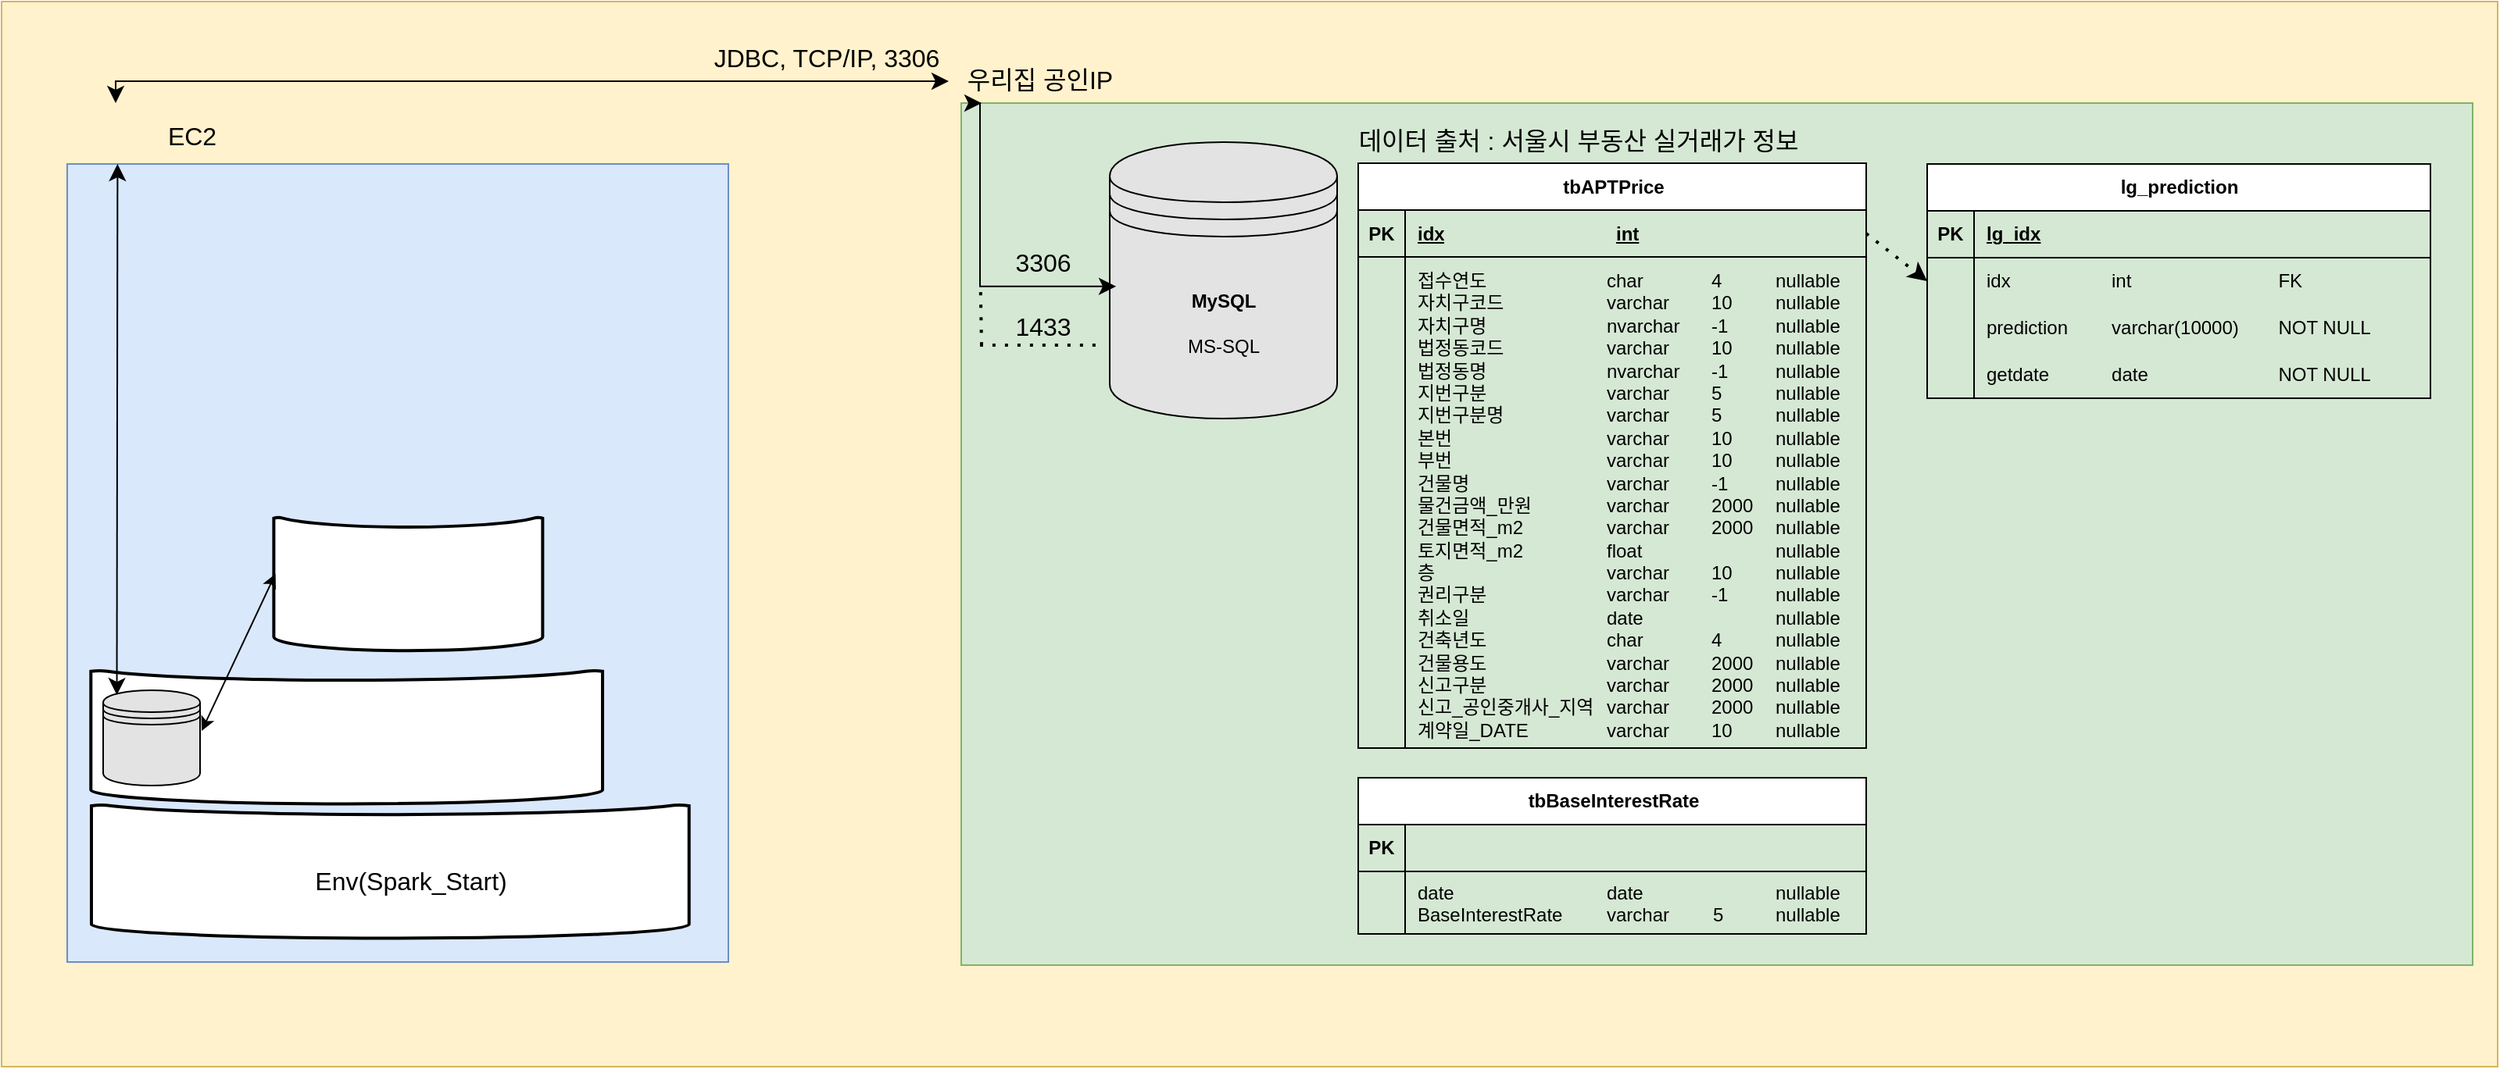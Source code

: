 <mxfile version="25.0.2">
  <diagram name="페이지-1" id="0E0EU_h27rN9m9zoZuoG">
    <mxGraphModel dx="1292" dy="474" grid="0" gridSize="10" guides="1" tooltips="1" connect="1" arrows="1" fold="1" page="1" pageScale="1" pageWidth="600" pageHeight="500" math="0" shadow="0">
      <root>
        <mxCell id="0" />
        <mxCell id="1" parent="0" />
        <mxCell id="GD3UsAukQaobFDR_y-XY-1" value="" style="rounded=0;whiteSpace=wrap;html=1;fillColor=#fff2cc;strokeColor=#d6b656;" vertex="1" parent="1">
          <mxGeometry x="114" y="636" width="1597" height="682" as="geometry" />
        </mxCell>
        <mxCell id="aYKyHcUV-Q8kfOOBF_49-55" value="" style="rounded=0;whiteSpace=wrap;html=1;fillColor=#dae8fc;strokeColor=#6c8ebf;" parent="1" vertex="1">
          <mxGeometry x="156" y="740" width="423" height="511" as="geometry" />
        </mxCell>
        <mxCell id="Z121IVzFjwenO3agNH5R-42" value="" style="strokeWidth=2;html=1;shape=mxgraph.flowchart.stored_data;whiteSpace=wrap;rotation=-90;" vertex="1" parent="1">
          <mxGeometry x="331.56" y="923" width="85.25" height="172" as="geometry" />
        </mxCell>
        <mxCell id="Z121IVzFjwenO3agNH5R-27" value="" style="strokeWidth=2;html=1;shape=mxgraph.flowchart.stored_data;whiteSpace=wrap;rotation=-90;" vertex="1" parent="1">
          <mxGeometry x="292.21" y="943.38" width="85.25" height="327.37" as="geometry" />
        </mxCell>
        <mxCell id="aYKyHcUV-Q8kfOOBF_49-118" value="" style="strokeWidth=2;html=1;shape=mxgraph.flowchart.stored_data;whiteSpace=wrap;rotation=-90;" parent="1" vertex="1">
          <mxGeometry x="320.05" y="1001.94" width="85.25" height="382.37" as="geometry" />
        </mxCell>
        <mxCell id="aYKyHcUV-Q8kfOOBF_49-59" value="" style="rounded=0;whiteSpace=wrap;html=1;fillColor=#d5e8d4;strokeColor=#82b366;" parent="1" vertex="1">
          <mxGeometry x="728" y="701" width="967" height="552" as="geometry" />
        </mxCell>
        <mxCell id="aYKyHcUV-Q8kfOOBF_49-41" value="tbAPTPrice" style="shape=table;startSize=30;container=1;collapsible=1;childLayout=tableLayout;fixedRows=1;rowLines=0;fontStyle=1;align=center;resizeLast=1;html=1;fillColor=default;" parent="1" vertex="1">
          <mxGeometry x="982" y="739.5" width="325" height="374.5" as="geometry" />
        </mxCell>
        <mxCell id="aYKyHcUV-Q8kfOOBF_49-42" value="" style="shape=tableRow;horizontal=0;startSize=0;swimlaneHead=0;swimlaneBody=0;fillColor=none;collapsible=0;dropTarget=0;points=[[0,0.5],[1,0.5]];portConstraint=eastwest;top=0;left=0;right=0;bottom=1;" parent="aYKyHcUV-Q8kfOOBF_49-41" vertex="1">
          <mxGeometry y="30" width="325" height="30" as="geometry" />
        </mxCell>
        <mxCell id="aYKyHcUV-Q8kfOOBF_49-43" value="PK" style="shape=partialRectangle;connectable=0;fillColor=none;top=0;left=0;bottom=0;right=0;fontStyle=1;overflow=hidden;whiteSpace=wrap;html=1;" parent="aYKyHcUV-Q8kfOOBF_49-42" vertex="1">
          <mxGeometry width="30" height="30" as="geometry">
            <mxRectangle width="30" height="30" as="alternateBounds" />
          </mxGeometry>
        </mxCell>
        <mxCell id="aYKyHcUV-Q8kfOOBF_49-44" value="idx" style="shape=partialRectangle;connectable=0;fillColor=none;top=0;left=0;bottom=0;right=0;align=left;spacingLeft=6;fontStyle=5;overflow=hidden;whiteSpace=wrap;html=1;" parent="aYKyHcUV-Q8kfOOBF_49-42" vertex="1">
          <mxGeometry x="30" width="295" height="30" as="geometry">
            <mxRectangle width="295" height="30" as="alternateBounds" />
          </mxGeometry>
        </mxCell>
        <mxCell id="aYKyHcUV-Q8kfOOBF_49-45" value="" style="shape=tableRow;horizontal=0;startSize=0;swimlaneHead=0;swimlaneBody=0;fillColor=none;collapsible=0;dropTarget=0;points=[[0,0.5],[1,0.5]];portConstraint=eastwest;top=0;left=0;right=0;bottom=0;" parent="aYKyHcUV-Q8kfOOBF_49-41" vertex="1">
          <mxGeometry y="60" width="325" height="30" as="geometry" />
        </mxCell>
        <mxCell id="aYKyHcUV-Q8kfOOBF_49-46" value="" style="shape=partialRectangle;connectable=0;fillColor=none;top=0;left=0;bottom=0;right=0;editable=1;overflow=hidden;whiteSpace=wrap;html=1;" parent="aYKyHcUV-Q8kfOOBF_49-45" vertex="1">
          <mxGeometry width="30" height="30" as="geometry">
            <mxRectangle width="30" height="30" as="alternateBounds" />
          </mxGeometry>
        </mxCell>
        <mxCell id="aYKyHcUV-Q8kfOOBF_49-47" value="" style="shape=partialRectangle;connectable=0;fillColor=none;top=0;left=0;bottom=0;right=0;align=left;spacingLeft=6;overflow=hidden;whiteSpace=wrap;html=1;" parent="aYKyHcUV-Q8kfOOBF_49-45" vertex="1">
          <mxGeometry x="30" width="295" height="30" as="geometry">
            <mxRectangle width="295" height="30" as="alternateBounds" />
          </mxGeometry>
        </mxCell>
        <mxCell id="aYKyHcUV-Q8kfOOBF_49-48" value="" style="shape=tableRow;horizontal=0;startSize=0;swimlaneHead=0;swimlaneBody=0;fillColor=none;collapsible=0;dropTarget=0;points=[[0,0.5],[1,0.5]];portConstraint=eastwest;top=0;left=0;right=0;bottom=0;" parent="aYKyHcUV-Q8kfOOBF_49-41" vertex="1">
          <mxGeometry y="90" width="325" height="30" as="geometry" />
        </mxCell>
        <mxCell id="aYKyHcUV-Q8kfOOBF_49-49" value="" style="shape=partialRectangle;connectable=0;fillColor=none;top=0;left=0;bottom=0;right=0;editable=1;overflow=hidden;whiteSpace=wrap;html=1;" parent="aYKyHcUV-Q8kfOOBF_49-48" vertex="1">
          <mxGeometry width="30" height="30" as="geometry">
            <mxRectangle width="30" height="30" as="alternateBounds" />
          </mxGeometry>
        </mxCell>
        <mxCell id="aYKyHcUV-Q8kfOOBF_49-50" value="" style="shape=partialRectangle;connectable=0;fillColor=none;top=0;left=0;bottom=0;right=0;align=left;spacingLeft=6;overflow=hidden;whiteSpace=wrap;html=1;" parent="aYKyHcUV-Q8kfOOBF_49-48" vertex="1">
          <mxGeometry x="30" width="295" height="30" as="geometry">
            <mxRectangle width="295" height="30" as="alternateBounds" />
          </mxGeometry>
        </mxCell>
        <mxCell id="aYKyHcUV-Q8kfOOBF_49-51" value="" style="shape=tableRow;horizontal=0;startSize=0;swimlaneHead=0;swimlaneBody=0;fillColor=none;collapsible=0;dropTarget=0;points=[[0,0.5],[1,0.5]];portConstraint=eastwest;top=0;left=0;right=0;bottom=0;" parent="aYKyHcUV-Q8kfOOBF_49-41" vertex="1">
          <mxGeometry y="120" width="325" height="254" as="geometry" />
        </mxCell>
        <mxCell id="aYKyHcUV-Q8kfOOBF_49-52" value="" style="shape=partialRectangle;connectable=0;fillColor=none;top=0;left=0;bottom=0;right=0;editable=1;overflow=hidden;whiteSpace=wrap;html=1;" parent="aYKyHcUV-Q8kfOOBF_49-51" vertex="1">
          <mxGeometry width="30" height="254" as="geometry">
            <mxRectangle width="30" height="254" as="alternateBounds" />
          </mxGeometry>
        </mxCell>
        <mxCell id="aYKyHcUV-Q8kfOOBF_49-53" value="" style="shape=partialRectangle;connectable=0;fillColor=none;top=0;left=0;bottom=0;right=0;align=left;spacingLeft=6;overflow=hidden;whiteSpace=wrap;html=1;" parent="aYKyHcUV-Q8kfOOBF_49-51" vertex="1">
          <mxGeometry x="30" width="295" height="254" as="geometry">
            <mxRectangle width="295" height="254" as="alternateBounds" />
          </mxGeometry>
        </mxCell>
        <mxCell id="aYKyHcUV-Q8kfOOBF_49-56" value="EC2" style="text;strokeColor=none;fillColor=none;html=1;align=center;verticalAlign=middle;whiteSpace=wrap;rounded=0;fontSize=16;" parent="1" vertex="1">
          <mxGeometry x="206" y="706.67" width="60" height="30" as="geometry" />
        </mxCell>
        <mxCell id="aYKyHcUV-Q8kfOOBF_49-57" value="우리집 공인IP" style="text;strokeColor=none;fillColor=none;html=1;align=center;verticalAlign=middle;whiteSpace=wrap;rounded=0;fontSize=16;" parent="1" vertex="1">
          <mxGeometry x="729" y="671" width="99" height="30" as="geometry" />
        </mxCell>
        <mxCell id="aYKyHcUV-Q8kfOOBF_49-58" value="&lt;b&gt;MySQL&lt;/b&gt;&lt;div&gt;&lt;br&gt;&lt;div&gt;MS-SQL&lt;/div&gt;&lt;/div&gt;" style="shape=datastore;whiteSpace=wrap;html=1;fillColor=#E3E3E3;" parent="1" vertex="1">
          <mxGeometry x="823" y="726" width="145.5" height="177" as="geometry" />
        </mxCell>
        <mxCell id="aYKyHcUV-Q8kfOOBF_49-60" value="" style="edgeStyle=elbowEdgeStyle;elbow=horizontal;endArrow=classic;startArrow=classic;html=1;curved=0;rounded=0;endSize=8;startSize=8;fontSize=12;entryX=1;entryY=1;entryDx=0;entryDy=0;" parent="1" target="aYKyHcUV-Q8kfOOBF_49-74" edge="1">
          <mxGeometry width="50" height="50" relative="1" as="geometry">
            <mxPoint x="187" y="701" as="sourcePoint" />
            <mxPoint x="700" y="687" as="targetPoint" />
            <Array as="points">
              <mxPoint x="187" y="711" />
            </Array>
          </mxGeometry>
        </mxCell>
        <mxCell id="aYKyHcUV-Q8kfOOBF_49-61" value="" style="edgeStyle=elbowEdgeStyle;elbow=horizontal;endArrow=classic;startArrow=classic;html=1;curved=0;rounded=0;endSize=8;startSize=8;fontSize=12;entryX=0.97;entryY=1.013;entryDx=0;entryDy=0;entryPerimeter=0;" parent="1" target="aYKyHcUV-Q8kfOOBF_49-62" edge="1">
          <mxGeometry width="50" height="50" relative="1" as="geometry">
            <mxPoint x="741" y="701" as="sourcePoint" />
            <mxPoint x="823" y="791.5" as="targetPoint" />
            <Array as="points">
              <mxPoint x="740" y="734" />
            </Array>
          </mxGeometry>
        </mxCell>
        <mxCell id="aYKyHcUV-Q8kfOOBF_49-62" value="3306" style="text;strokeColor=none;fillColor=none;html=1;align=center;verticalAlign=middle;whiteSpace=wrap;rounded=0;fontSize=16;" parent="1" vertex="1">
          <mxGeometry x="731" y="788" width="99" height="30" as="geometry" />
        </mxCell>
        <mxCell id="aYKyHcUV-Q8kfOOBF_49-64" value="1433" style="text;strokeColor=none;fillColor=none;html=1;align=center;verticalAlign=middle;whiteSpace=wrap;rounded=0;fontSize=16;" parent="1" vertex="1">
          <mxGeometry x="731" y="829" width="99" height="30" as="geometry" />
        </mxCell>
        <mxCell id="aYKyHcUV-Q8kfOOBF_49-66" value="" style="endArrow=none;dashed=1;html=1;dashPattern=1 3;strokeWidth=2;rounded=0;fontSize=12;startSize=8;endSize=8;curved=1;" parent="1" edge="1">
          <mxGeometry width="50" height="50" relative="1" as="geometry">
            <mxPoint x="740" y="856" as="sourcePoint" />
            <mxPoint x="819" y="856" as="targetPoint" />
          </mxGeometry>
        </mxCell>
        <mxCell id="aYKyHcUV-Q8kfOOBF_49-67" value="" style="endArrow=none;dashed=1;html=1;dashPattern=1 3;strokeWidth=2;rounded=0;fontSize=12;startSize=8;endSize=8;curved=1;" parent="1" edge="1">
          <mxGeometry width="50" height="50" relative="1" as="geometry">
            <mxPoint x="741" y="856" as="sourcePoint" />
            <mxPoint x="740.387" y="821" as="targetPoint" />
          </mxGeometry>
        </mxCell>
        <mxCell id="aYKyHcUV-Q8kfOOBF_49-68" value="" style="shape=image;verticalLabelPosition=bottom;labelBackgroundColor=default;verticalAlign=top;aspect=fixed;imageAspect=0;image=https://images.velog.io/images/hyunwoozz/post/ea4ba5c5-bbb5-4fe5-9618-cd942ae855d7/d59b18ca16c075c57c5ebe902e14d46c58e2df1d638605017382993a696c0c8c2313077356a2bd90892fa9e00c704b6832c07c8981482d4d3b88ccb2848da73142a440a665710e13ce579236ead5ce33.png;" parent="1" vertex="1">
          <mxGeometry x="924" y="793" width="40.87" height="28.83" as="geometry" />
        </mxCell>
        <mxCell id="aYKyHcUV-Q8kfOOBF_49-74" value="JDBC, TCP/IP, 3306" style="text;strokeColor=none;fillColor=none;html=1;align=center;verticalAlign=middle;whiteSpace=wrap;rounded=0;fontSize=16;" parent="1" vertex="1">
          <mxGeometry x="564" y="657" width="156" height="30" as="geometry" />
        </mxCell>
        <mxCell id="aYKyHcUV-Q8kfOOBF_49-76" value="접수연도&#xa;자치구코드&#xa;자치구명&#xa;법정동코드&#xa;법정동명&#xa;지번구분&#xa;지번구분명&#xa;본번&#xa;부번&#xa;건물명&#xa;물건금액_만원&#xa;건물면적_m2&#xa;토지면적_m2&#xa;층&#xa;권리구분&#xa;취소일&#xa;건축년도&#xa;건물용도&#xa;신고구분&#xa;신고_공인중개사_지역&#xa;계약일_DATE" style="text;whiteSpace=wrap;" parent="1" vertex="1">
          <mxGeometry x="1018" y="801" width="141" height="324" as="geometry" />
        </mxCell>
        <mxCell id="aYKyHcUV-Q8kfOOBF_49-77" value="tbBaseInterestRate" style="shape=table;startSize=30;container=1;collapsible=1;childLayout=tableLayout;fixedRows=1;rowLines=0;fontStyle=1;align=center;resizeLast=1;html=1;" parent="1" vertex="1">
          <mxGeometry x="982" y="1133" width="325" height="100" as="geometry" />
        </mxCell>
        <mxCell id="aYKyHcUV-Q8kfOOBF_49-78" value="" style="shape=tableRow;horizontal=0;startSize=0;swimlaneHead=0;swimlaneBody=0;fillColor=none;collapsible=0;dropTarget=0;points=[[0,0.5],[1,0.5]];portConstraint=eastwest;top=0;left=0;right=0;bottom=1;" parent="aYKyHcUV-Q8kfOOBF_49-77" vertex="1">
          <mxGeometry y="30" width="325" height="30" as="geometry" />
        </mxCell>
        <mxCell id="aYKyHcUV-Q8kfOOBF_49-79" value="PK" style="shape=partialRectangle;connectable=0;fillColor=none;top=0;left=0;bottom=0;right=0;fontStyle=1;overflow=hidden;whiteSpace=wrap;html=1;" parent="aYKyHcUV-Q8kfOOBF_49-78" vertex="1">
          <mxGeometry width="30" height="30" as="geometry">
            <mxRectangle width="30" height="30" as="alternateBounds" />
          </mxGeometry>
        </mxCell>
        <mxCell id="aYKyHcUV-Q8kfOOBF_49-80" value="" style="shape=partialRectangle;connectable=0;fillColor=none;top=0;left=0;bottom=0;right=0;align=left;spacingLeft=6;fontStyle=5;overflow=hidden;whiteSpace=wrap;html=1;" parent="aYKyHcUV-Q8kfOOBF_49-78" vertex="1">
          <mxGeometry x="30" width="295" height="30" as="geometry">
            <mxRectangle width="295" height="30" as="alternateBounds" />
          </mxGeometry>
        </mxCell>
        <mxCell id="aYKyHcUV-Q8kfOOBF_49-81" value="" style="shape=tableRow;horizontal=0;startSize=0;swimlaneHead=0;swimlaneBody=0;fillColor=none;collapsible=0;dropTarget=0;points=[[0,0.5],[1,0.5]];portConstraint=eastwest;top=0;left=0;right=0;bottom=0;" parent="aYKyHcUV-Q8kfOOBF_49-77" vertex="1">
          <mxGeometry y="60" width="325" height="40" as="geometry" />
        </mxCell>
        <mxCell id="aYKyHcUV-Q8kfOOBF_49-82" value="" style="shape=partialRectangle;connectable=0;fillColor=none;top=0;left=0;bottom=0;right=0;editable=1;overflow=hidden;whiteSpace=wrap;html=1;" parent="aYKyHcUV-Q8kfOOBF_49-81" vertex="1">
          <mxGeometry width="30" height="40" as="geometry">
            <mxRectangle width="30" height="40" as="alternateBounds" />
          </mxGeometry>
        </mxCell>
        <mxCell id="aYKyHcUV-Q8kfOOBF_49-83" value="" style="shape=partialRectangle;connectable=0;fillColor=none;top=0;left=0;bottom=0;right=0;align=left;spacingLeft=6;overflow=hidden;whiteSpace=wrap;html=1;" parent="aYKyHcUV-Q8kfOOBF_49-81" vertex="1">
          <mxGeometry x="30" width="295" height="40" as="geometry">
            <mxRectangle width="295" height="40" as="alternateBounds" />
          </mxGeometry>
        </mxCell>
        <mxCell id="aYKyHcUV-Q8kfOOBF_49-103" value="date&#xa;BaseInterestRate" style="text;whiteSpace=wrap;" parent="1" vertex="1">
          <mxGeometry x="1017.998" y="1192.997" width="121" height="51" as="geometry" />
        </mxCell>
        <mxCell id="aYKyHcUV-Q8kfOOBF_49-107" value="char&#xa;varchar&#xa;nvarchar&#xa;varchar&#xa;nvarchar&#xa;varchar&#xa;varchar&#xa;varchar&#xa;varchar&#xa;varchar&#xa;varchar&#xa;varchar&#xa;float&#xa;varchar&#xa;varchar&#xa;date&#xa;char&#xa;varchar&#xa;varchar&#xa;varchar&#xa;varchar" style="text;whiteSpace=wrap;" parent="1" vertex="1">
          <mxGeometry x="1138.997" y="800.997" width="75" height="324" as="geometry" />
        </mxCell>
        <mxCell id="aYKyHcUV-Q8kfOOBF_49-109" value="4&#xa;10&#xa;-1&#xa;10&#xa;-1&#xa;5&#xa;5&#xa;10&#xa;10&#xa;-1&#xa;2000&#xa;2000&#xa;&#xa;10&#xa;-1&#xa;&#xa;4&#xa;2000&#xa;2000&#xa;2000&#xa;10" style="text;whiteSpace=wrap;" parent="1" vertex="1">
          <mxGeometry x="1206.005" y="800.997" width="59" height="324" as="geometry" />
        </mxCell>
        <mxCell id="aYKyHcUV-Q8kfOOBF_49-111" value="nullable&#xa;nullable&#xa;nullable&#xa;nullable&#xa;nullable&#xa;nullable&#xa;nullable&#xa;nullable&#xa;nullable&#xa;nullable&#xa;nullable&#xa;nullable&#xa;nullable&#xa;nullable&#xa;nullable&#xa;nullable&#xa;nullable&#xa;nullable&#xa;nullable&#xa;nullable&#xa;nullable" style="text;whiteSpace=wrap;" parent="1" vertex="1">
          <mxGeometry x="1247.003" y="800.994" width="69" height="324" as="geometry" />
        </mxCell>
        <mxCell id="aYKyHcUV-Q8kfOOBF_49-112" value="date&#xa;varchar" style="text;whiteSpace=wrap;" parent="1" vertex="1">
          <mxGeometry x="1138.996" y="1192.999" width="68" height="51" as="geometry" />
        </mxCell>
        <mxCell id="aYKyHcUV-Q8kfOOBF_49-113" value="&#xa;5" style="text;whiteSpace=wrap;" parent="1" vertex="1">
          <mxGeometry x="1207" y="1192.998" width="59" height="51" as="geometry" />
        </mxCell>
        <mxCell id="aYKyHcUV-Q8kfOOBF_49-114" value="nullable&#xa;nullable" style="text;whiteSpace=wrap;" parent="1" vertex="1">
          <mxGeometry x="1247.001" y="1193.0" width="69" height="51" as="geometry" />
        </mxCell>
        <mxCell id="aYKyHcUV-Q8kfOOBF_49-116" value="" style="shape=image;verticalLabelPosition=bottom;labelBackgroundColor=default;verticalAlign=top;aspect=fixed;imageAspect=0;image=https://blog.kakaocdn.net/dn/K6utx/btrsrlJgYRd/s8rKYMAUXf5qVANxC96zi1/img.jpg;" parent="1" vertex="1">
          <mxGeometry x="288" y="1075.93" width="124.17" height="70" as="geometry" />
        </mxCell>
        <mxCell id="aYKyHcUV-Q8kfOOBF_49-119" value="Env(Spark_Start)" style="text;strokeColor=none;fillColor=none;html=1;align=center;verticalAlign=middle;whiteSpace=wrap;rounded=0;fontSize=16;" parent="1" vertex="1">
          <mxGeometry x="346" y="1184" width="60" height="30" as="geometry" />
        </mxCell>
        <mxCell id="aYKyHcUV-Q8kfOOBF_49-126" value="데이터 출처 : 서울시 부동산 실거래가 정보" style="text;strokeColor=none;fillColor=none;html=1;align=center;verticalAlign=middle;whiteSpace=wrap;rounded=0;fontSize=16;" parent="1" vertex="1">
          <mxGeometry x="981" y="710" width="284" height="30" as="geometry" />
        </mxCell>
        <mxCell id="aYKyHcUV-Q8kfOOBF_49-131" value="int" style="shape=partialRectangle;connectable=0;fillColor=none;top=0;left=0;bottom=0;right=0;align=left;spacingLeft=6;fontStyle=5;overflow=hidden;whiteSpace=wrap;html=1;" parent="1" vertex="1">
          <mxGeometry x="1139" y="770" width="32" height="30" as="geometry">
            <mxRectangle width="295" height="30" as="alternateBounds" />
          </mxGeometry>
        </mxCell>
        <mxCell id="Z121IVzFjwenO3agNH5R-9" value="lg_prediction" style="shape=table;startSize=30;container=1;collapsible=1;childLayout=tableLayout;fixedRows=1;rowLines=0;fontStyle=1;align=center;resizeLast=1;html=1;" vertex="1" parent="1">
          <mxGeometry x="1346" y="740" width="322" height="150" as="geometry" />
        </mxCell>
        <mxCell id="Z121IVzFjwenO3agNH5R-10" value="" style="shape=tableRow;horizontal=0;startSize=0;swimlaneHead=0;swimlaneBody=0;fillColor=none;collapsible=0;dropTarget=0;points=[[0,0.5],[1,0.5]];portConstraint=eastwest;top=0;left=0;right=0;bottom=1;" vertex="1" parent="Z121IVzFjwenO3agNH5R-9">
          <mxGeometry y="30" width="322" height="30" as="geometry" />
        </mxCell>
        <mxCell id="Z121IVzFjwenO3agNH5R-11" value="PK" style="shape=partialRectangle;connectable=0;fillColor=none;top=0;left=0;bottom=0;right=0;fontStyle=1;overflow=hidden;whiteSpace=wrap;html=1;" vertex="1" parent="Z121IVzFjwenO3agNH5R-10">
          <mxGeometry width="30" height="30" as="geometry">
            <mxRectangle width="30" height="30" as="alternateBounds" />
          </mxGeometry>
        </mxCell>
        <mxCell id="Z121IVzFjwenO3agNH5R-12" value="lg_idx" style="shape=partialRectangle;connectable=0;fillColor=none;top=0;left=0;bottom=0;right=0;align=left;spacingLeft=6;fontStyle=5;overflow=hidden;whiteSpace=wrap;html=1;" vertex="1" parent="Z121IVzFjwenO3agNH5R-10">
          <mxGeometry x="30" width="292" height="30" as="geometry">
            <mxRectangle width="292" height="30" as="alternateBounds" />
          </mxGeometry>
        </mxCell>
        <mxCell id="Z121IVzFjwenO3agNH5R-13" value="" style="shape=tableRow;horizontal=0;startSize=0;swimlaneHead=0;swimlaneBody=0;fillColor=none;collapsible=0;dropTarget=0;points=[[0,0.5],[1,0.5]];portConstraint=eastwest;top=0;left=0;right=0;bottom=0;" vertex="1" parent="Z121IVzFjwenO3agNH5R-9">
          <mxGeometry y="60" width="322" height="30" as="geometry" />
        </mxCell>
        <mxCell id="Z121IVzFjwenO3agNH5R-14" value="" style="shape=partialRectangle;connectable=0;fillColor=none;top=0;left=0;bottom=0;right=0;editable=1;overflow=hidden;whiteSpace=wrap;html=1;" vertex="1" parent="Z121IVzFjwenO3agNH5R-13">
          <mxGeometry width="30" height="30" as="geometry">
            <mxRectangle width="30" height="30" as="alternateBounds" />
          </mxGeometry>
        </mxCell>
        <mxCell id="Z121IVzFjwenO3agNH5R-15" value="idx&lt;span style=&quot;white-space: pre;&quot;&gt;&#x9;&lt;/span&gt;&lt;span style=&quot;white-space: pre;&quot;&gt;&#x9;&lt;/span&gt;&lt;span style=&quot;white-space: pre;&quot;&gt;&#x9;&lt;/span&gt;int&lt;span style=&quot;white-space: pre;&quot;&gt;&#x9;&lt;/span&gt;&lt;span style=&quot;white-space: pre;&quot;&gt;&#x9;&lt;/span&gt;&lt;span style=&quot;white-space: pre;&quot;&gt;&#x9;&lt;span style=&quot;white-space: pre;&quot;&gt;&#x9;&lt;/span&gt;&lt;/span&gt;FK" style="shape=partialRectangle;connectable=0;fillColor=none;top=0;left=0;bottom=0;right=0;align=left;spacingLeft=6;overflow=hidden;whiteSpace=wrap;html=1;" vertex="1" parent="Z121IVzFjwenO3agNH5R-13">
          <mxGeometry x="30" width="292" height="30" as="geometry">
            <mxRectangle width="292" height="30" as="alternateBounds" />
          </mxGeometry>
        </mxCell>
        <mxCell id="Z121IVzFjwenO3agNH5R-16" value="" style="shape=tableRow;horizontal=0;startSize=0;swimlaneHead=0;swimlaneBody=0;fillColor=none;collapsible=0;dropTarget=0;points=[[0,0.5],[1,0.5]];portConstraint=eastwest;top=0;left=0;right=0;bottom=0;" vertex="1" parent="Z121IVzFjwenO3agNH5R-9">
          <mxGeometry y="90" width="322" height="30" as="geometry" />
        </mxCell>
        <mxCell id="Z121IVzFjwenO3agNH5R-17" value="" style="shape=partialRectangle;connectable=0;fillColor=none;top=0;left=0;bottom=0;right=0;editable=1;overflow=hidden;whiteSpace=wrap;html=1;" vertex="1" parent="Z121IVzFjwenO3agNH5R-16">
          <mxGeometry width="30" height="30" as="geometry">
            <mxRectangle width="30" height="30" as="alternateBounds" />
          </mxGeometry>
        </mxCell>
        <mxCell id="Z121IVzFjwenO3agNH5R-18" value="prediction&lt;span style=&quot;white-space: pre;&quot;&gt;&#x9;&lt;/span&gt;varchar(10000) &lt;span style=&quot;white-space: pre;&quot;&gt;&#x9;&lt;/span&gt;NOT NULL" style="shape=partialRectangle;connectable=0;fillColor=none;top=0;left=0;bottom=0;right=0;align=left;spacingLeft=6;overflow=hidden;whiteSpace=wrap;html=1;" vertex="1" parent="Z121IVzFjwenO3agNH5R-16">
          <mxGeometry x="30" width="292" height="30" as="geometry">
            <mxRectangle width="292" height="30" as="alternateBounds" />
          </mxGeometry>
        </mxCell>
        <mxCell id="Z121IVzFjwenO3agNH5R-19" value="" style="shape=tableRow;horizontal=0;startSize=0;swimlaneHead=0;swimlaneBody=0;fillColor=none;collapsible=0;dropTarget=0;points=[[0,0.5],[1,0.5]];portConstraint=eastwest;top=0;left=0;right=0;bottom=0;" vertex="1" parent="Z121IVzFjwenO3agNH5R-9">
          <mxGeometry y="120" width="322" height="30" as="geometry" />
        </mxCell>
        <mxCell id="Z121IVzFjwenO3agNH5R-20" value="" style="shape=partialRectangle;connectable=0;fillColor=none;top=0;left=0;bottom=0;right=0;editable=1;overflow=hidden;whiteSpace=wrap;html=1;" vertex="1" parent="Z121IVzFjwenO3agNH5R-19">
          <mxGeometry width="30" height="30" as="geometry">
            <mxRectangle width="30" height="30" as="alternateBounds" />
          </mxGeometry>
        </mxCell>
        <mxCell id="Z121IVzFjwenO3agNH5R-21" value="getdate&lt;span style=&quot;white-space: pre;&quot;&gt;&#x9;&lt;/span&gt;&lt;span style=&quot;white-space: pre;&quot;&gt;&#x9;&lt;/span&gt;date&lt;span style=&quot;white-space: pre;&quot;&gt;&#x9;&lt;/span&gt;&lt;span style=&quot;white-space: pre;&quot;&gt;&#x9;&lt;/span&gt;&lt;span style=&quot;white-space: pre;&quot;&gt;&#x9;&lt;/span&gt;&lt;span style=&quot;white-space: pre;&quot;&gt;&#x9;&lt;/span&gt;NOT NULL" style="shape=partialRectangle;connectable=0;fillColor=none;top=0;left=0;bottom=0;right=0;align=left;spacingLeft=6;overflow=hidden;whiteSpace=wrap;html=1;" vertex="1" parent="Z121IVzFjwenO3agNH5R-19">
          <mxGeometry x="30" width="292" height="30" as="geometry">
            <mxRectangle width="292" height="30" as="alternateBounds" />
          </mxGeometry>
        </mxCell>
        <mxCell id="Z121IVzFjwenO3agNH5R-22" value="" style="endArrow=none;dashed=1;html=1;dashPattern=1 3;endArrow=classic;strokeWidth=2;rounded=0;entryX=0;entryY=0.5;entryDx=0;entryDy=0;exitX=1;exitY=0.5;exitDx=0;exitDy=0;" edge="1" parent="1" source="aYKyHcUV-Q8kfOOBF_49-42" target="Z121IVzFjwenO3agNH5R-13">
          <mxGeometry width="50" height="50" relative="1" as="geometry">
            <mxPoint x="1258" y="1023" as="sourcePoint" />
            <mxPoint x="1308" y="973" as="targetPoint" />
          </mxGeometry>
        </mxCell>
        <mxCell id="Z121IVzFjwenO3agNH5R-29" value="" style="shape=datastore;whiteSpace=wrap;html=1;fillColor=#E3E3E3;" vertex="1" parent="1">
          <mxGeometry x="179" y="1077" width="62" height="61" as="geometry" />
        </mxCell>
        <mxCell id="Z121IVzFjwenO3agNH5R-33" value="" style="edgeStyle=elbowEdgeStyle;elbow=horizontal;endArrow=classic;startArrow=classic;html=1;curved=0;rounded=0;endSize=8;startSize=8;fontSize=12;exitX=0.574;exitY=0.967;exitDx=0;exitDy=0;exitPerimeter=0;entryX=0.15;entryY=0.05;entryDx=0;entryDy=0;entryPerimeter=0;" edge="1" parent="1" target="Z121IVzFjwenO3agNH5R-29">
          <mxGeometry width="50" height="50" relative="1" as="geometry">
            <mxPoint x="188.2" y="740.0" as="sourcePoint" />
            <mxPoint x="187.76" y="767.06" as="targetPoint" />
            <Array as="points">
              <mxPoint x="187.76" y="888.99" />
            </Array>
          </mxGeometry>
        </mxCell>
        <mxCell id="Z121IVzFjwenO3agNH5R-43" value="" style="shape=image;verticalLabelPosition=bottom;labelBackgroundColor=default;verticalAlign=top;aspect=fixed;imageAspect=0;image=https://blog.kakaocdn.net/dn/NDTtd/btsxkgqQboT/C5XR9828IBJkOMY5GzmHOk/img.jpg;" vertex="1" parent="1">
          <mxGeometry x="305" y="981" width="143.81" height="59" as="geometry" />
        </mxCell>
        <mxCell id="Z121IVzFjwenO3agNH5R-45" value="" style="endArrow=classic;startArrow=classic;html=1;rounded=0;entryX=0.577;entryY=0.006;entryDx=0;entryDy=0;entryPerimeter=0;exitX=1.017;exitY=0.426;exitDx=0;exitDy=0;exitPerimeter=0;" edge="1" parent="1" source="Z121IVzFjwenO3agNH5R-29" target="Z121IVzFjwenO3agNH5R-42">
          <mxGeometry width="50" height="50" relative="1" as="geometry">
            <mxPoint x="249" y="1018" as="sourcePoint" />
            <mxPoint x="299" y="968" as="targetPoint" />
          </mxGeometry>
        </mxCell>
        <mxCell id="Z121IVzFjwenO3agNH5R-48" value="" style="shape=image;verticalLabelPosition=bottom;labelBackgroundColor=default;verticalAlign=top;aspect=fixed;imageAspect=0;image=https://d2uleea4buiacg.cloudfront.net/files/454/454aa1d7cb904f0b8626872a754702fba51fbdf592eb74910ddafc010a94dee3.m.png;clipPath=inset(10.13% 23.33% 15.19% 21.33%);" vertex="1" parent="1">
          <mxGeometry x="165" y="705" width="46.91" height="33.339" as="geometry" />
        </mxCell>
      </root>
    </mxGraphModel>
  </diagram>
</mxfile>
